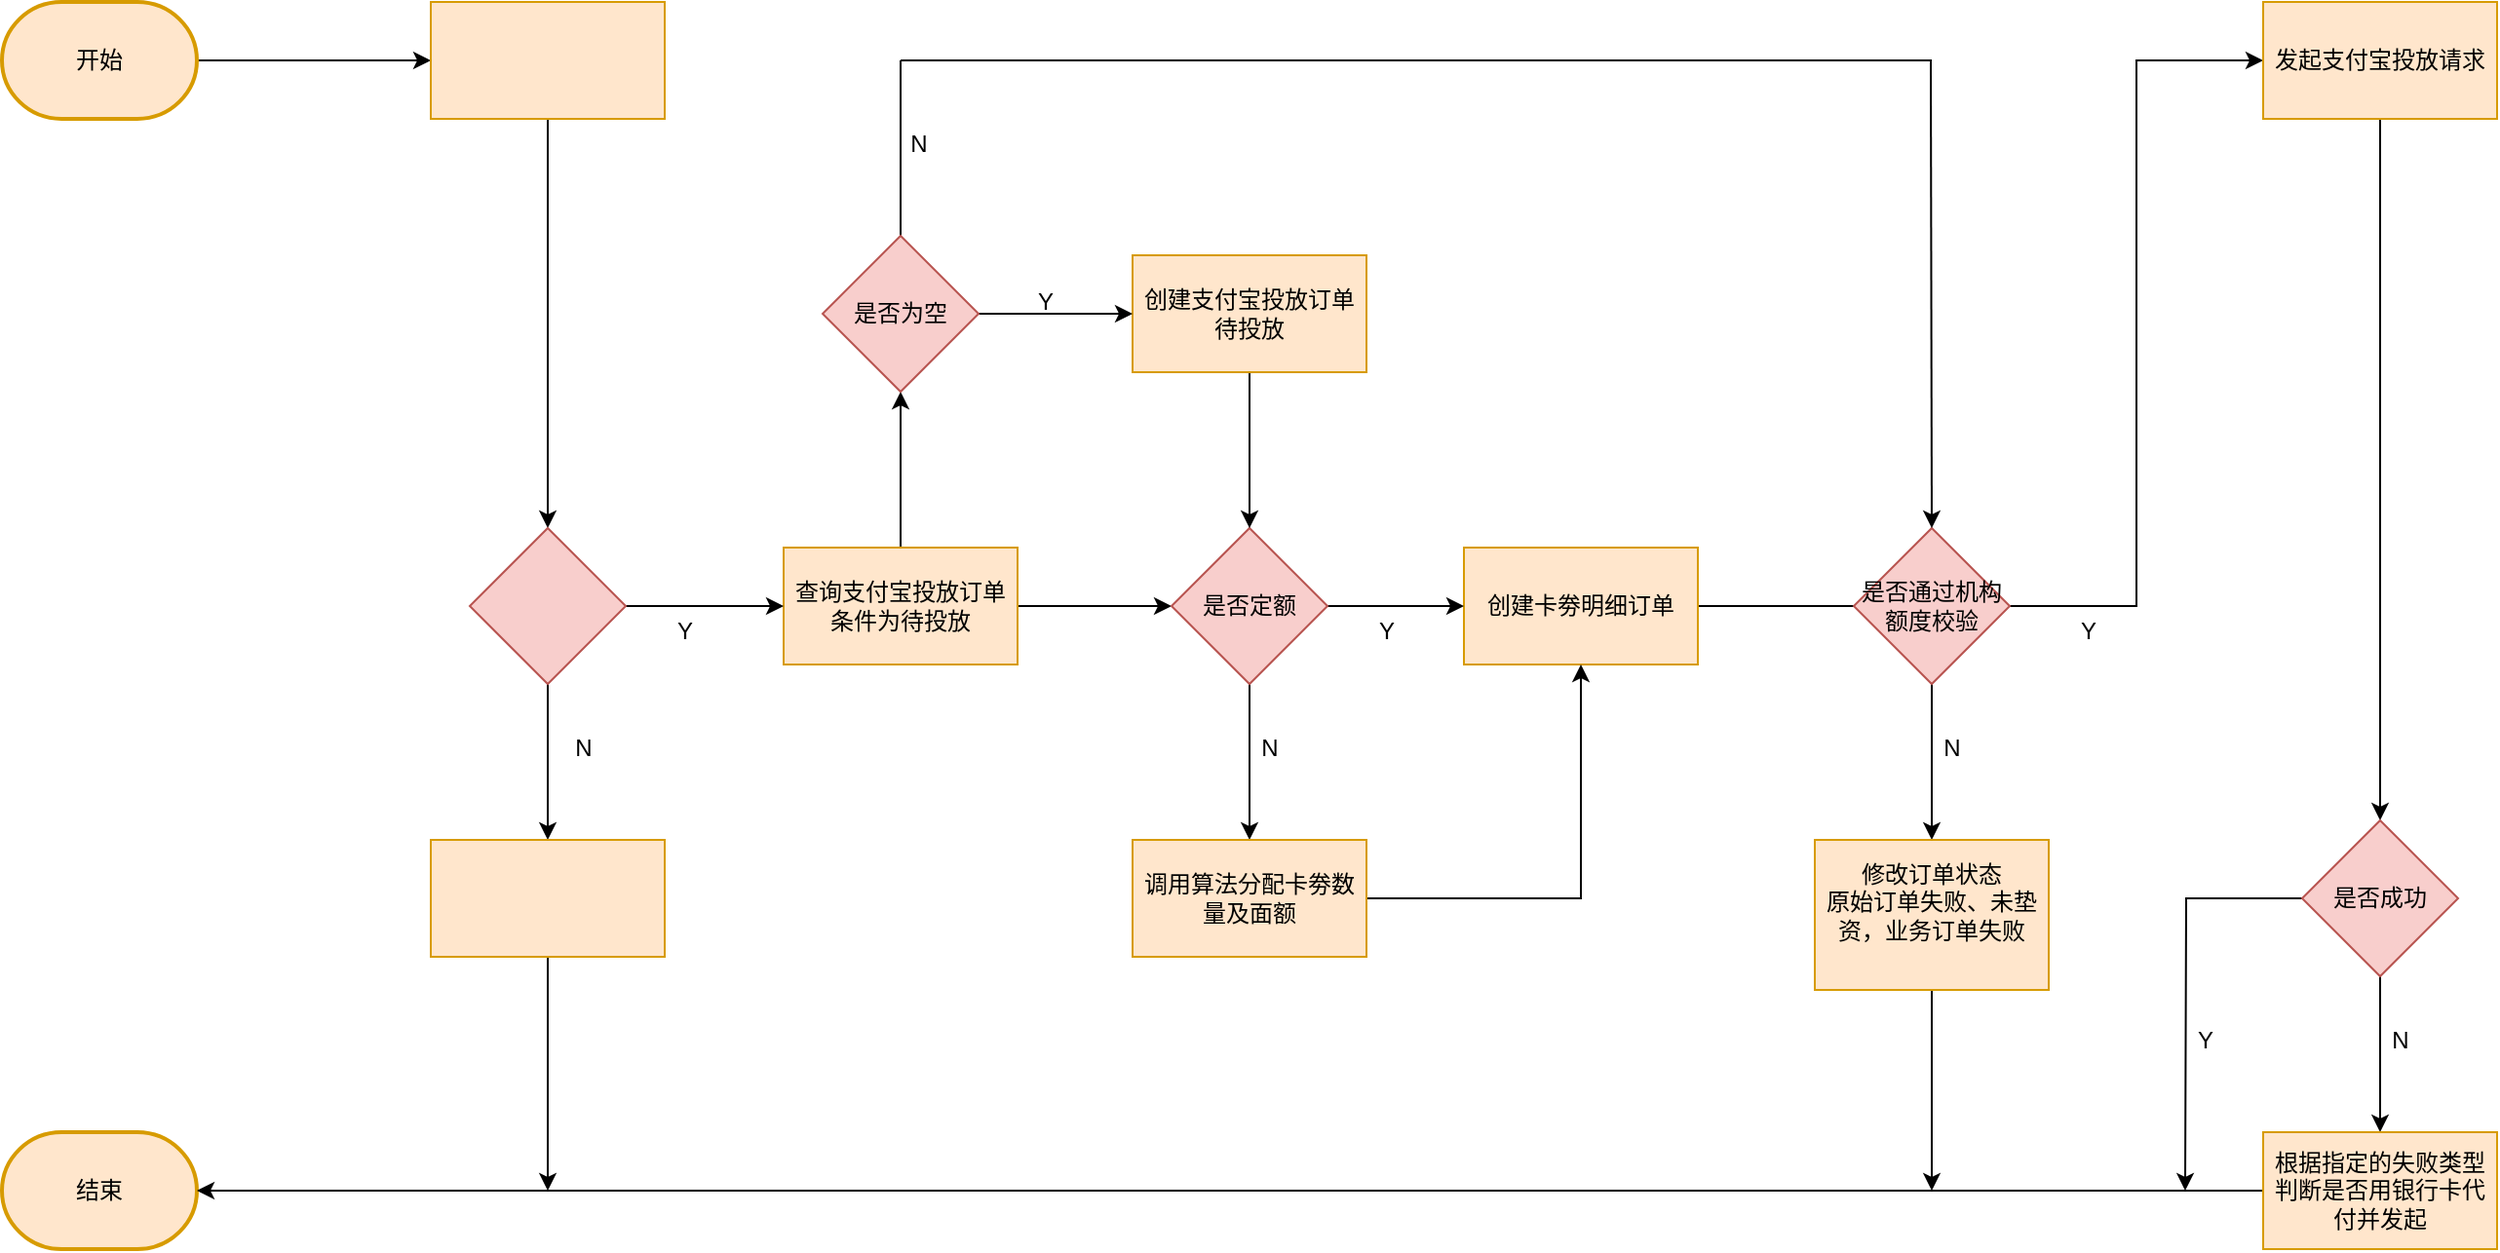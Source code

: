 <mxfile version="24.0.0" type="github">
  <diagram name="第 1 页" id="8frAWVtzLvTuzlNs_-fz">
    <mxGraphModel dx="1325" dy="688" grid="1" gridSize="10" guides="1" tooltips="1" connect="1" arrows="1" fold="1" page="1" pageScale="1" pageWidth="1654" pageHeight="2336" math="0" shadow="0">
      <root>
        <mxCell id="0" />
        <mxCell id="1" parent="0" />
        <mxCell id="g6f9Jw1fsvvUWU2UvQlF-31" value="" style="edgeStyle=orthogonalEdgeStyle;rounded=0;orthogonalLoop=1;jettySize=auto;html=1;" parent="1" source="g6f9Jw1fsvvUWU2UvQlF-1" target="g6f9Jw1fsvvUWU2UvQlF-29" edge="1">
          <mxGeometry relative="1" as="geometry" />
        </mxCell>
        <mxCell id="g6f9Jw1fsvvUWU2UvQlF-1" value="开始" style="strokeWidth=2;html=1;shape=mxgraph.flowchart.terminator;whiteSpace=wrap;fillColor=#ffe6cc;strokeColor=#d79b00;" parent="1" vertex="1">
          <mxGeometry x="290" y="10" width="100" height="60" as="geometry" />
        </mxCell>
        <mxCell id="g6f9Jw1fsvvUWU2UvQlF-13" value="" style="edgeStyle=orthogonalEdgeStyle;rounded=0;orthogonalLoop=1;jettySize=auto;html=1;" parent="1" source="g6f9Jw1fsvvUWU2UvQlF-4" target="g6f9Jw1fsvvUWU2UvQlF-6" edge="1">
          <mxGeometry relative="1" as="geometry" />
        </mxCell>
        <mxCell id="mvtBaJ4apNlxIbWJkmAT-8" value="" style="edgeStyle=orthogonalEdgeStyle;rounded=0;orthogonalLoop=1;jettySize=auto;html=1;" edge="1" parent="1" source="g6f9Jw1fsvvUWU2UvQlF-4" target="mvtBaJ4apNlxIbWJkmAT-6">
          <mxGeometry relative="1" as="geometry" />
        </mxCell>
        <mxCell id="g6f9Jw1fsvvUWU2UvQlF-4" value="查询支付宝投放订单&lt;div&gt;条件为待投放&lt;/div&gt;" style="rounded=0;whiteSpace=wrap;html=1;fillColor=#ffe6cc;strokeColor=#d79b00;" parent="1" vertex="1">
          <mxGeometry x="691" y="290" width="120" height="60" as="geometry" />
        </mxCell>
        <mxCell id="g6f9Jw1fsvvUWU2UvQlF-15" value="" style="edgeStyle=orthogonalEdgeStyle;rounded=0;orthogonalLoop=1;jettySize=auto;html=1;" parent="1" source="g6f9Jw1fsvvUWU2UvQlF-5" edge="1">
          <mxGeometry relative="1" as="geometry">
            <mxPoint x="1260" y="320" as="targetPoint" />
          </mxGeometry>
        </mxCell>
        <mxCell id="g6f9Jw1fsvvUWU2UvQlF-5" value="创建卡劵明细订单" style="rounded=0;whiteSpace=wrap;html=1;fillColor=#ffe6cc;strokeColor=#d79b00;" parent="1" vertex="1">
          <mxGeometry x="1040" y="290" width="120" height="60" as="geometry" />
        </mxCell>
        <mxCell id="g6f9Jw1fsvvUWU2UvQlF-14" value="" style="edgeStyle=orthogonalEdgeStyle;rounded=0;orthogonalLoop=1;jettySize=auto;html=1;" parent="1" source="g6f9Jw1fsvvUWU2UvQlF-6" target="g6f9Jw1fsvvUWU2UvQlF-5" edge="1">
          <mxGeometry relative="1" as="geometry" />
        </mxCell>
        <mxCell id="g6f9Jw1fsvvUWU2UvQlF-17" value="" style="edgeStyle=orthogonalEdgeStyle;rounded=0;orthogonalLoop=1;jettySize=auto;html=1;" parent="1" source="g6f9Jw1fsvvUWU2UvQlF-6" target="g6f9Jw1fsvvUWU2UvQlF-8" edge="1">
          <mxGeometry relative="1" as="geometry" />
        </mxCell>
        <mxCell id="g6f9Jw1fsvvUWU2UvQlF-6" value="是否定额" style="rhombus;whiteSpace=wrap;html=1;fillColor=#f8cecc;strokeColor=#b85450;" parent="1" vertex="1">
          <mxGeometry x="890" y="280" width="80" height="80" as="geometry" />
        </mxCell>
        <mxCell id="g6f9Jw1fsvvUWU2UvQlF-16" style="edgeStyle=orthogonalEdgeStyle;rounded=0;orthogonalLoop=1;jettySize=auto;html=1;" parent="1" source="g6f9Jw1fsvvUWU2UvQlF-8" target="g6f9Jw1fsvvUWU2UvQlF-5" edge="1">
          <mxGeometry relative="1" as="geometry" />
        </mxCell>
        <mxCell id="g6f9Jw1fsvvUWU2UvQlF-8" value="调用算法分配卡劵数量及面额" style="rounded=0;whiteSpace=wrap;html=1;fillColor=#ffe6cc;strokeColor=#d79b00;" parent="1" vertex="1">
          <mxGeometry x="870" y="440" width="120" height="60" as="geometry" />
        </mxCell>
        <mxCell id="g6f9Jw1fsvvUWU2UvQlF-18" value="结束" style="strokeWidth=2;html=1;shape=mxgraph.flowchart.terminator;whiteSpace=wrap;fillColor=#ffe6cc;strokeColor=#d79b00;" parent="1" vertex="1">
          <mxGeometry x="290" y="590" width="100" height="60" as="geometry" />
        </mxCell>
        <mxCell id="g6f9Jw1fsvvUWU2UvQlF-38" value="" style="edgeStyle=orthogonalEdgeStyle;rounded=0;orthogonalLoop=1;jettySize=auto;html=1;" parent="1" source="g6f9Jw1fsvvUWU2UvQlF-19" target="g6f9Jw1fsvvUWU2UvQlF-37" edge="1">
          <mxGeometry relative="1" as="geometry" />
        </mxCell>
        <mxCell id="mvtBaJ4apNlxIbWJkmAT-28" style="edgeStyle=orthogonalEdgeStyle;rounded=0;orthogonalLoop=1;jettySize=auto;html=1;entryX=0;entryY=0.5;entryDx=0;entryDy=0;" edge="1" parent="1" source="g6f9Jw1fsvvUWU2UvQlF-19" target="g6f9Jw1fsvvUWU2UvQlF-20">
          <mxGeometry relative="1" as="geometry" />
        </mxCell>
        <mxCell id="g6f9Jw1fsvvUWU2UvQlF-19" value="是否通过机构额度校验" style="rhombus;whiteSpace=wrap;html=1;fillColor=#f8cecc;strokeColor=#b85450;" parent="1" vertex="1">
          <mxGeometry x="1240" y="280" width="80" height="80" as="geometry" />
        </mxCell>
        <mxCell id="mvtBaJ4apNlxIbWJkmAT-20" value="" style="edgeStyle=orthogonalEdgeStyle;rounded=0;orthogonalLoop=1;jettySize=auto;html=1;" edge="1" parent="1" source="g6f9Jw1fsvvUWU2UvQlF-20" target="mvtBaJ4apNlxIbWJkmAT-19">
          <mxGeometry relative="1" as="geometry" />
        </mxCell>
        <mxCell id="g6f9Jw1fsvvUWU2UvQlF-20" value="发起支付宝投放请求" style="rounded=0;whiteSpace=wrap;html=1;fillColor=#ffe6cc;strokeColor=#d79b00;" parent="1" vertex="1">
          <mxGeometry x="1450" y="10" width="120" height="60" as="geometry" />
        </mxCell>
        <mxCell id="g6f9Jw1fsvvUWU2UvQlF-25" value="" style="endArrow=classic;html=1;rounded=0;entryX=1;entryY=0.5;entryDx=0;entryDy=0;entryPerimeter=0;exitX=0;exitY=0.5;exitDx=0;exitDy=0;" parent="1" target="g6f9Jw1fsvvUWU2UvQlF-18" edge="1" source="mvtBaJ4apNlxIbWJkmAT-21">
          <mxGeometry width="50" height="50" relative="1" as="geometry">
            <mxPoint x="1420" y="620" as="sourcePoint" />
            <mxPoint x="890" y="570" as="targetPoint" />
          </mxGeometry>
        </mxCell>
        <mxCell id="mvtBaJ4apNlxIbWJkmAT-27" style="edgeStyle=orthogonalEdgeStyle;rounded=0;orthogonalLoop=1;jettySize=auto;html=1;" edge="1" parent="1" source="g6f9Jw1fsvvUWU2UvQlF-29" target="g6f9Jw1fsvvUWU2UvQlF-30">
          <mxGeometry relative="1" as="geometry" />
        </mxCell>
        <mxCell id="g6f9Jw1fsvvUWU2UvQlF-29" value="" style="rounded=0;whiteSpace=wrap;html=1;fillColor=#ffe6cc;strokeColor=#d79b00;" parent="1" vertex="1">
          <mxGeometry x="510" y="10" width="120" height="60" as="geometry" />
        </mxCell>
        <mxCell id="g6f9Jw1fsvvUWU2UvQlF-35" value="" style="edgeStyle=orthogonalEdgeStyle;rounded=0;orthogonalLoop=1;jettySize=auto;html=1;" parent="1" source="g6f9Jw1fsvvUWU2UvQlF-30" target="g6f9Jw1fsvvUWU2UvQlF-34" edge="1">
          <mxGeometry relative="1" as="geometry" />
        </mxCell>
        <mxCell id="mvtBaJ4apNlxIbWJkmAT-7" value="" style="edgeStyle=orthogonalEdgeStyle;rounded=0;orthogonalLoop=1;jettySize=auto;html=1;" edge="1" parent="1" source="g6f9Jw1fsvvUWU2UvQlF-30" target="g6f9Jw1fsvvUWU2UvQlF-4">
          <mxGeometry relative="1" as="geometry" />
        </mxCell>
        <mxCell id="g6f9Jw1fsvvUWU2UvQlF-30" value="" style="rhombus;whiteSpace=wrap;html=1;fillColor=#f8cecc;strokeColor=#b85450;" parent="1" vertex="1">
          <mxGeometry x="530" y="280" width="80" height="80" as="geometry" />
        </mxCell>
        <mxCell id="g6f9Jw1fsvvUWU2UvQlF-36" style="edgeStyle=orthogonalEdgeStyle;rounded=0;orthogonalLoop=1;jettySize=auto;html=1;" parent="1" source="g6f9Jw1fsvvUWU2UvQlF-34" edge="1">
          <mxGeometry relative="1" as="geometry">
            <mxPoint x="570" y="620" as="targetPoint" />
          </mxGeometry>
        </mxCell>
        <mxCell id="g6f9Jw1fsvvUWU2UvQlF-34" value="" style="rounded=0;whiteSpace=wrap;html=1;fillColor=#ffe6cc;strokeColor=#d79b00;" parent="1" vertex="1">
          <mxGeometry x="510" y="440" width="120" height="60" as="geometry" />
        </mxCell>
        <mxCell id="mvtBaJ4apNlxIbWJkmAT-1" style="edgeStyle=orthogonalEdgeStyle;rounded=0;orthogonalLoop=1;jettySize=auto;html=1;" edge="1" parent="1" source="g6f9Jw1fsvvUWU2UvQlF-37">
          <mxGeometry relative="1" as="geometry">
            <mxPoint x="1280" y="620" as="targetPoint" />
          </mxGeometry>
        </mxCell>
        <mxCell id="g6f9Jw1fsvvUWU2UvQlF-37" value="修改订单状态&lt;div&gt;原始订单失败、未垫资，&lt;span style=&quot;background-color: initial;&quot;&gt;业务订单失败&lt;/span&gt;&lt;/div&gt;&lt;div&gt;&lt;br&gt;&lt;/div&gt;" style="rounded=0;whiteSpace=wrap;html=1;fillColor=#ffe6cc;strokeColor=#d79b00;" parent="1" vertex="1">
          <mxGeometry x="1220" y="440" width="120" height="77" as="geometry" />
        </mxCell>
        <mxCell id="mvtBaJ4apNlxIbWJkmAT-30" value="" style="edgeStyle=orthogonalEdgeStyle;rounded=0;orthogonalLoop=1;jettySize=auto;html=1;" edge="1" parent="1" source="mvtBaJ4apNlxIbWJkmAT-2" target="g6f9Jw1fsvvUWU2UvQlF-6">
          <mxGeometry relative="1" as="geometry" />
        </mxCell>
        <mxCell id="mvtBaJ4apNlxIbWJkmAT-2" value="&lt;div&gt;创建支付宝投放订单&lt;/div&gt;&lt;span style=&quot;background-color: initial;&quot;&gt;待投放&lt;/span&gt;" style="rounded=0;whiteSpace=wrap;html=1;fillColor=#ffe6cc;strokeColor=#d79b00;" vertex="1" parent="1">
          <mxGeometry x="870" y="140" width="120" height="60" as="geometry" />
        </mxCell>
        <mxCell id="mvtBaJ4apNlxIbWJkmAT-31" value="" style="edgeStyle=orthogonalEdgeStyle;rounded=0;orthogonalLoop=1;jettySize=auto;html=1;" edge="1" parent="1" source="mvtBaJ4apNlxIbWJkmAT-6" target="mvtBaJ4apNlxIbWJkmAT-2">
          <mxGeometry relative="1" as="geometry" />
        </mxCell>
        <mxCell id="mvtBaJ4apNlxIbWJkmAT-32" style="edgeStyle=orthogonalEdgeStyle;rounded=0;orthogonalLoop=1;jettySize=auto;html=1;endArrow=none;endFill=0;" edge="1" parent="1" source="mvtBaJ4apNlxIbWJkmAT-6">
          <mxGeometry relative="1" as="geometry">
            <mxPoint x="751" y="40" as="targetPoint" />
          </mxGeometry>
        </mxCell>
        <mxCell id="mvtBaJ4apNlxIbWJkmAT-6" value="是否为空" style="rhombus;whiteSpace=wrap;html=1;fillColor=#f8cecc;strokeColor=#b85450;" vertex="1" parent="1">
          <mxGeometry x="711" y="130" width="80" height="80" as="geometry" />
        </mxCell>
        <mxCell id="mvtBaJ4apNlxIbWJkmAT-11" value="Y" style="text;html=1;align=center;verticalAlign=middle;resizable=0;points=[];autosize=1;strokeColor=none;fillColor=none;" vertex="1" parent="1">
          <mxGeometry x="625" y="318" width="30" height="30" as="geometry" />
        </mxCell>
        <mxCell id="mvtBaJ4apNlxIbWJkmAT-12" value="N" style="text;html=1;align=center;verticalAlign=middle;resizable=0;points=[];autosize=1;strokeColor=none;fillColor=none;" vertex="1" parent="1">
          <mxGeometry x="573" y="378" width="30" height="30" as="geometry" />
        </mxCell>
        <mxCell id="mvtBaJ4apNlxIbWJkmAT-13" value="Y" style="text;html=1;align=center;verticalAlign=middle;resizable=0;points=[];autosize=1;strokeColor=none;fillColor=none;" vertex="1" parent="1">
          <mxGeometry x="985" y="318" width="30" height="30" as="geometry" />
        </mxCell>
        <mxCell id="mvtBaJ4apNlxIbWJkmAT-14" value="N" style="text;html=1;align=center;verticalAlign=middle;resizable=0;points=[];autosize=1;strokeColor=none;fillColor=none;" vertex="1" parent="1">
          <mxGeometry x="925" y="378" width="30" height="30" as="geometry" />
        </mxCell>
        <mxCell id="mvtBaJ4apNlxIbWJkmAT-17" value="Y" style="text;html=1;align=center;verticalAlign=middle;resizable=0;points=[];autosize=1;strokeColor=none;fillColor=none;" vertex="1" parent="1">
          <mxGeometry x="1345" y="318" width="30" height="30" as="geometry" />
        </mxCell>
        <mxCell id="mvtBaJ4apNlxIbWJkmAT-18" value="N" style="text;html=1;align=center;verticalAlign=middle;resizable=0;points=[];autosize=1;strokeColor=none;fillColor=none;" vertex="1" parent="1">
          <mxGeometry x="1275" y="378" width="30" height="30" as="geometry" />
        </mxCell>
        <mxCell id="mvtBaJ4apNlxIbWJkmAT-22" style="edgeStyle=orthogonalEdgeStyle;rounded=0;orthogonalLoop=1;jettySize=auto;html=1;" edge="1" parent="1" source="mvtBaJ4apNlxIbWJkmAT-19">
          <mxGeometry relative="1" as="geometry">
            <mxPoint x="1410" y="620" as="targetPoint" />
          </mxGeometry>
        </mxCell>
        <mxCell id="mvtBaJ4apNlxIbWJkmAT-23" value="" style="edgeStyle=orthogonalEdgeStyle;rounded=0;orthogonalLoop=1;jettySize=auto;html=1;" edge="1" parent="1" source="mvtBaJ4apNlxIbWJkmAT-19" target="mvtBaJ4apNlxIbWJkmAT-21">
          <mxGeometry relative="1" as="geometry" />
        </mxCell>
        <mxCell id="mvtBaJ4apNlxIbWJkmAT-19" value="是否成功" style="rhombus;whiteSpace=wrap;html=1;fillColor=#f8cecc;strokeColor=#b85450;" vertex="1" parent="1">
          <mxGeometry x="1470" y="430" width="80" height="80" as="geometry" />
        </mxCell>
        <mxCell id="mvtBaJ4apNlxIbWJkmAT-21" value="根据指定的失败类型判断是否用银行卡代付并发起" style="rounded=0;whiteSpace=wrap;html=1;fillColor=#ffe6cc;strokeColor=#d79b00;" vertex="1" parent="1">
          <mxGeometry x="1450" y="590" width="120" height="60" as="geometry" />
        </mxCell>
        <mxCell id="mvtBaJ4apNlxIbWJkmAT-24" value="Y" style="text;html=1;align=center;verticalAlign=middle;resizable=0;points=[];autosize=1;strokeColor=none;fillColor=none;" vertex="1" parent="1">
          <mxGeometry x="1405" y="528" width="30" height="30" as="geometry" />
        </mxCell>
        <mxCell id="mvtBaJ4apNlxIbWJkmAT-25" value="N" style="text;html=1;align=center;verticalAlign=middle;resizable=0;points=[];autosize=1;strokeColor=none;fillColor=none;" vertex="1" parent="1">
          <mxGeometry x="1505" y="528" width="30" height="30" as="geometry" />
        </mxCell>
        <mxCell id="mvtBaJ4apNlxIbWJkmAT-33" value="" style="endArrow=none;html=1;rounded=0;endFill=0;" edge="1" parent="1">
          <mxGeometry width="50" height="50" relative="1" as="geometry">
            <mxPoint x="751" y="40" as="sourcePoint" />
            <mxPoint x="1280" y="40" as="targetPoint" />
          </mxGeometry>
        </mxCell>
        <mxCell id="mvtBaJ4apNlxIbWJkmAT-34" value="" style="endArrow=classic;html=1;rounded=0;entryX=0.5;entryY=0;entryDx=0;entryDy=0;" edge="1" parent="1" target="g6f9Jw1fsvvUWU2UvQlF-19">
          <mxGeometry width="50" height="50" relative="1" as="geometry">
            <mxPoint x="1279.5" y="40" as="sourcePoint" />
            <mxPoint x="1280" y="270" as="targetPoint" />
          </mxGeometry>
        </mxCell>
        <mxCell id="mvtBaJ4apNlxIbWJkmAT-35" value="Y" style="text;html=1;align=center;verticalAlign=middle;resizable=0;points=[];autosize=1;strokeColor=none;fillColor=none;" vertex="1" parent="1">
          <mxGeometry x="810" y="149" width="30" height="30" as="geometry" />
        </mxCell>
        <mxCell id="mvtBaJ4apNlxIbWJkmAT-36" value="N" style="text;html=1;align=center;verticalAlign=middle;resizable=0;points=[];autosize=1;strokeColor=none;fillColor=none;" vertex="1" parent="1">
          <mxGeometry x="745" y="68" width="30" height="30" as="geometry" />
        </mxCell>
      </root>
    </mxGraphModel>
  </diagram>
</mxfile>
